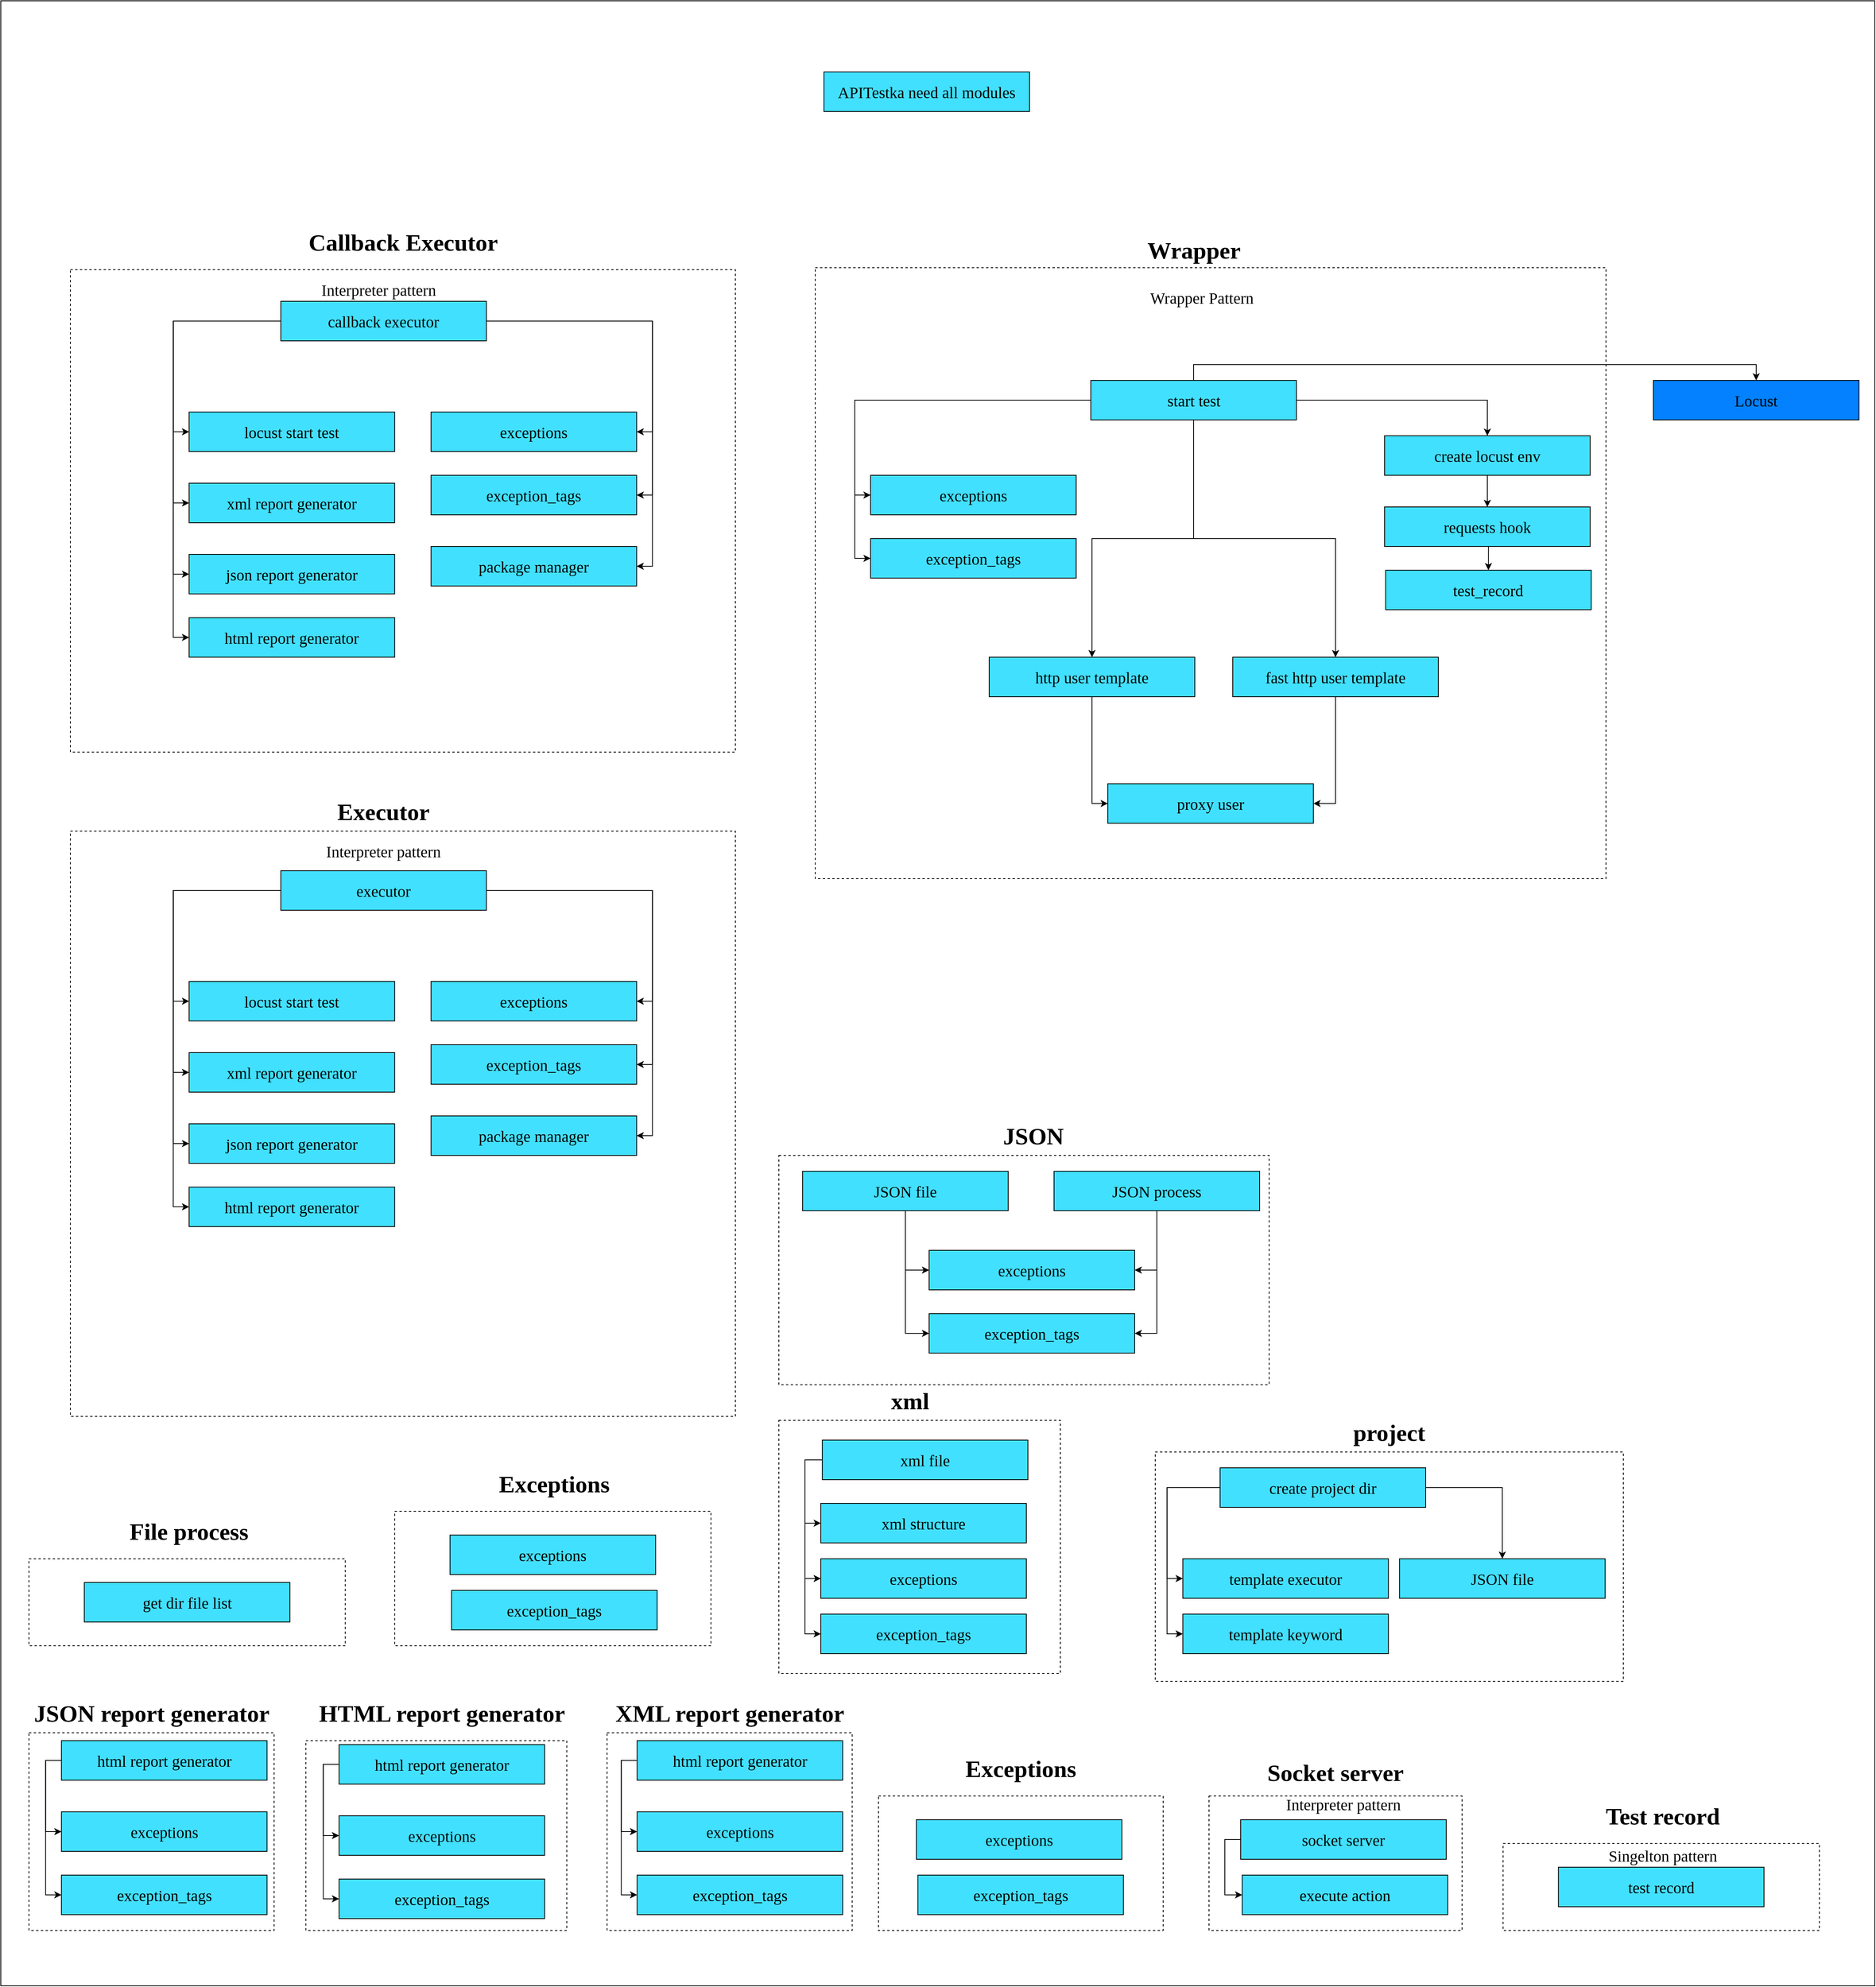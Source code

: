 <mxfile version="21.2.1" type="google">
  <diagram name="第 1 页" id="J8lM_nDxS5TgUlFvMCj_">
    <mxGraphModel grid="1" page="1" gridSize="10" guides="1" tooltips="1" connect="1" arrows="1" fold="1" pageScale="1" pageWidth="827" pageHeight="1169" math="0" shadow="0">
      <root>
        <mxCell id="0" />
        <mxCell id="1" parent="0" />
        <mxCell id="ULCW9xKcWNMjdS3p1XuG-3" value="" style="rounded=0;whiteSpace=wrap;html=1;" vertex="1" parent="1">
          <mxGeometry x="70" y="-1140" width="2370" height="2510" as="geometry" />
        </mxCell>
        <mxCell id="ULCW9xKcWNMjdS3p1XuG-5" value="" style="rounded=0;whiteSpace=wrap;html=1;dashed=1;" vertex="1" parent="1">
          <mxGeometry x="1054" y="320" width="620" height="290" as="geometry" />
        </mxCell>
        <mxCell id="ULCW9xKcWNMjdS3p1XuG-7" value="" style="rounded=0;whiteSpace=wrap;html=1;dashed=1;" vertex="1" parent="1">
          <mxGeometry x="455.79" y="1060" width="330" height="240" as="geometry" />
        </mxCell>
        <mxCell id="ULCW9xKcWNMjdS3p1XuG-8" value="" style="rounded=0;whiteSpace=wrap;html=1;dashed=1;" vertex="1" parent="1">
          <mxGeometry x="158" y="-90" width="841" height="740" as="geometry" />
        </mxCell>
        <mxCell id="ULCW9xKcWNMjdS3p1XuG-9" value="" style="rounded=0;whiteSpace=wrap;html=1;dashed=1;" vertex="1" parent="1">
          <mxGeometry x="158" y="-800" width="841" height="610" as="geometry" />
        </mxCell>
        <mxCell id="ULCW9xKcWNMjdS3p1XuG-10" value="" style="rounded=0;whiteSpace=wrap;html=1;dashed=1;" vertex="1" parent="1">
          <mxGeometry x="1100" y="-802.5" width="1000" height="772.5" as="geometry" />
        </mxCell>
        <mxCell id="ULCW9xKcWNMjdS3p1XuG-21" value="Wrapper Pattern" style="text;html=1;strokeColor=none;fillColor=none;align=center;verticalAlign=middle;whiteSpace=wrap;rounded=0;fontSize=20;fontFamily=Times New Roman;" vertex="1" parent="1">
          <mxGeometry x="1498.93" y="-780" width="180" height="30" as="geometry" />
        </mxCell>
        <mxCell id="ULCW9xKcWNMjdS3p1XuG-23" value="test_record" style="rounded=0;whiteSpace=wrap;html=1;fillColor=#42E0FF;fontFamily=Times New Roman;fontSize=20;" vertex="1" parent="1">
          <mxGeometry x="1821.36" y="-420" width="260" height="50" as="geometry" />
        </mxCell>
        <mxCell id="ULCW9xKcWNMjdS3p1XuG-26" style="edgeStyle=orthogonalEdgeStyle;rounded=0;orthogonalLoop=1;jettySize=auto;html=1;exitX=0;exitY=0.5;exitDx=0;exitDy=0;entryX=0;entryY=0.5;entryDx=0;entryDy=0;" edge="1" parent="1" source="ULCW9xKcWNMjdS3p1XuG-32" target="ULCW9xKcWNMjdS3p1XuG-35">
          <mxGeometry relative="1" as="geometry" />
        </mxCell>
        <mxCell id="ULCW9xKcWNMjdS3p1XuG-27" style="edgeStyle=orthogonalEdgeStyle;rounded=0;orthogonalLoop=1;jettySize=auto;html=1;exitX=0;exitY=0.5;exitDx=0;exitDy=0;entryX=0;entryY=0.5;entryDx=0;entryDy=0;" edge="1" parent="1" source="ULCW9xKcWNMjdS3p1XuG-32" target="ULCW9xKcWNMjdS3p1XuG-36">
          <mxGeometry relative="1" as="geometry" />
        </mxCell>
        <mxCell id="ULCW9xKcWNMjdS3p1XuG-28" style="edgeStyle=orthogonalEdgeStyle;rounded=0;orthogonalLoop=1;jettySize=auto;html=1;exitX=0;exitY=0.5;exitDx=0;exitDy=0;entryX=0;entryY=0.5;entryDx=0;entryDy=0;" edge="1" parent="1" source="ULCW9xKcWNMjdS3p1XuG-32" target="ULCW9xKcWNMjdS3p1XuG-37">
          <mxGeometry relative="1" as="geometry" />
        </mxCell>
        <mxCell id="ULCW9xKcWNMjdS3p1XuG-29" style="edgeStyle=orthogonalEdgeStyle;rounded=0;orthogonalLoop=1;jettySize=auto;html=1;exitX=1;exitY=0.5;exitDx=0;exitDy=0;entryX=1;entryY=0.5;entryDx=0;entryDy=0;" edge="1" parent="1" source="ULCW9xKcWNMjdS3p1XuG-32" target="ULCW9xKcWNMjdS3p1XuG-41">
          <mxGeometry relative="1" as="geometry" />
        </mxCell>
        <mxCell id="ULCW9xKcWNMjdS3p1XuG-30" style="edgeStyle=orthogonalEdgeStyle;rounded=0;orthogonalLoop=1;jettySize=auto;html=1;exitX=1;exitY=0.5;exitDx=0;exitDy=0;entryX=1;entryY=0.5;entryDx=0;entryDy=0;" edge="1" parent="1" source="ULCW9xKcWNMjdS3p1XuG-32" target="ULCW9xKcWNMjdS3p1XuG-42">
          <mxGeometry relative="1" as="geometry" />
        </mxCell>
        <mxCell id="ULCW9xKcWNMjdS3p1XuG-31" style="edgeStyle=orthogonalEdgeStyle;rounded=0;orthogonalLoop=1;jettySize=auto;html=1;exitX=1;exitY=0.5;exitDx=0;exitDy=0;entryX=1;entryY=0.5;entryDx=0;entryDy=0;" edge="1" parent="1" source="ULCW9xKcWNMjdS3p1XuG-32" target="ULCW9xKcWNMjdS3p1XuG-62">
          <mxGeometry relative="1" as="geometry" />
        </mxCell>
        <mxCell id="ULCW9xKcWNMjdS3p1XuG-148" style="edgeStyle=orthogonalEdgeStyle;rounded=0;orthogonalLoop=1;jettySize=auto;html=1;exitX=0;exitY=0.5;exitDx=0;exitDy=0;entryX=0;entryY=0.5;entryDx=0;entryDy=0;" edge="1" parent="1" source="ULCW9xKcWNMjdS3p1XuG-32" target="ULCW9xKcWNMjdS3p1XuG-147">
          <mxGeometry relative="1" as="geometry" />
        </mxCell>
        <mxCell id="ULCW9xKcWNMjdS3p1XuG-32" value="callback executor" style="rounded=0;whiteSpace=wrap;html=1;fillColor=#42E0FF;fontFamily=Times New Roman;fontSize=20;" vertex="1" parent="1">
          <mxGeometry x="424.14" y="-760" width="260" height="50" as="geometry" />
        </mxCell>
        <mxCell id="ULCW9xKcWNMjdS3p1XuG-35" value="xml report generator" style="rounded=0;whiteSpace=wrap;html=1;fillColor=#42E0FF;fontFamily=Times New Roman;fontSize=20;" vertex="1" parent="1">
          <mxGeometry x="308.14" y="-530" width="260" height="50" as="geometry" />
        </mxCell>
        <mxCell id="ULCW9xKcWNMjdS3p1XuG-36" value="json report generator" style="rounded=0;whiteSpace=wrap;html=1;fillColor=#42E0FF;fontFamily=Times New Roman;fontSize=20;" vertex="1" parent="1">
          <mxGeometry x="308.14" y="-440" width="260" height="50" as="geometry" />
        </mxCell>
        <mxCell id="ULCW9xKcWNMjdS3p1XuG-37" value="html report generator" style="rounded=0;whiteSpace=wrap;html=1;fillColor=#42E0FF;fontFamily=Times New Roman;fontSize=20;" vertex="1" parent="1">
          <mxGeometry x="308.14" y="-360" width="260" height="50" as="geometry" />
        </mxCell>
        <mxCell id="ULCW9xKcWNMjdS3p1XuG-38" value="Wrapper" style="text;html=1;strokeColor=none;fillColor=none;align=center;verticalAlign=middle;whiteSpace=wrap;rounded=0;fontSize=30;fontFamily=Times New Roman;fontStyle=1" vertex="1" parent="1">
          <mxGeometry x="1488.5" y="-840" width="180" height="30" as="geometry" />
        </mxCell>
        <mxCell id="ULCW9xKcWNMjdS3p1XuG-39" value="exceptions" style="rounded=0;whiteSpace=wrap;html=1;fillColor=#42E0FF;fontFamily=Times New Roman;fontSize=20;" vertex="1" parent="1">
          <mxGeometry x="1170" y="-540" width="260" height="50" as="geometry" />
        </mxCell>
        <mxCell id="ULCW9xKcWNMjdS3p1XuG-40" value="exception_tags" style="rounded=0;whiteSpace=wrap;html=1;fillColor=#42E0FF;fontFamily=Times New Roman;fontSize=20;" vertex="1" parent="1">
          <mxGeometry x="1170" y="-460" width="260" height="50" as="geometry" />
        </mxCell>
        <mxCell id="ULCW9xKcWNMjdS3p1XuG-41" value="exceptions" style="rounded=0;whiteSpace=wrap;html=1;fillColor=#42E0FF;fontFamily=Times New Roman;fontSize=20;" vertex="1" parent="1">
          <mxGeometry x="614.14" y="-620" width="260" height="50" as="geometry" />
        </mxCell>
        <mxCell id="ULCW9xKcWNMjdS3p1XuG-42" value="exception_tags" style="rounded=0;whiteSpace=wrap;html=1;fillColor=#42E0FF;fontFamily=Times New Roman;fontSize=20;" vertex="1" parent="1">
          <mxGeometry x="614.14" y="-540" width="260" height="50" as="geometry" />
        </mxCell>
        <mxCell id="ULCW9xKcWNMjdS3p1XuG-43" value="Callback Executor" style="text;html=1;strokeColor=none;fillColor=none;align=center;verticalAlign=middle;whiteSpace=wrap;rounded=0;fontSize=30;fontFamily=Times New Roman;fontStyle=1" vertex="1" parent="1">
          <mxGeometry x="446.57" y="-850" width="263.86" height="30" as="geometry" />
        </mxCell>
        <mxCell id="ULCW9xKcWNMjdS3p1XuG-44" value="APITestka need all modules" style="rounded=0;whiteSpace=wrap;html=1;fillColor=#42E0FF;fontFamily=Times New Roman;fontSize=20;" vertex="1" parent="1">
          <mxGeometry x="1111" y="-1050" width="260" height="50" as="geometry" />
        </mxCell>
        <mxCell id="ULCW9xKcWNMjdS3p1XuG-45" value="Executor" style="text;html=1;strokeColor=none;fillColor=none;align=center;verticalAlign=middle;whiteSpace=wrap;rounded=0;fontSize=30;fontFamily=Times New Roman;fontStyle=1" vertex="1" parent="1">
          <mxGeometry x="422.21" y="-130" width="263.86" height="30" as="geometry" />
        </mxCell>
        <mxCell id="ULCW9xKcWNMjdS3p1XuG-48" style="edgeStyle=orthogonalEdgeStyle;rounded=0;orthogonalLoop=1;jettySize=auto;html=1;exitX=0;exitY=0.5;exitDx=0;exitDy=0;entryX=0;entryY=0.5;entryDx=0;entryDy=0;" edge="1" parent="1" source="ULCW9xKcWNMjdS3p1XuG-54" target="ULCW9xKcWNMjdS3p1XuG-57">
          <mxGeometry relative="1" as="geometry" />
        </mxCell>
        <mxCell id="ULCW9xKcWNMjdS3p1XuG-49" style="edgeStyle=orthogonalEdgeStyle;rounded=0;orthogonalLoop=1;jettySize=auto;html=1;exitX=0;exitY=0.5;exitDx=0;exitDy=0;entryX=0;entryY=0.5;entryDx=0;entryDy=0;" edge="1" parent="1" source="ULCW9xKcWNMjdS3p1XuG-54" target="ULCW9xKcWNMjdS3p1XuG-58">
          <mxGeometry relative="1" as="geometry" />
        </mxCell>
        <mxCell id="ULCW9xKcWNMjdS3p1XuG-50" style="edgeStyle=orthogonalEdgeStyle;rounded=0;orthogonalLoop=1;jettySize=auto;html=1;exitX=0;exitY=0.5;exitDx=0;exitDy=0;entryX=0;entryY=0.5;entryDx=0;entryDy=0;" edge="1" parent="1" source="ULCW9xKcWNMjdS3p1XuG-54" target="ULCW9xKcWNMjdS3p1XuG-59">
          <mxGeometry relative="1" as="geometry" />
        </mxCell>
        <mxCell id="ULCW9xKcWNMjdS3p1XuG-51" style="edgeStyle=orthogonalEdgeStyle;rounded=0;orthogonalLoop=1;jettySize=auto;html=1;exitX=1;exitY=0.5;exitDx=0;exitDy=0;entryX=1;entryY=0.5;entryDx=0;entryDy=0;" edge="1" parent="1" source="ULCW9xKcWNMjdS3p1XuG-54" target="ULCW9xKcWNMjdS3p1XuG-60">
          <mxGeometry relative="1" as="geometry" />
        </mxCell>
        <mxCell id="ULCW9xKcWNMjdS3p1XuG-52" style="edgeStyle=orthogonalEdgeStyle;rounded=0;orthogonalLoop=1;jettySize=auto;html=1;exitX=1;exitY=0.5;exitDx=0;exitDy=0;entryX=1;entryY=0.5;entryDx=0;entryDy=0;" edge="1" parent="1" source="ULCW9xKcWNMjdS3p1XuG-54" target="ULCW9xKcWNMjdS3p1XuG-61">
          <mxGeometry relative="1" as="geometry" />
        </mxCell>
        <mxCell id="ULCW9xKcWNMjdS3p1XuG-53" style="edgeStyle=orthogonalEdgeStyle;rounded=0;orthogonalLoop=1;jettySize=auto;html=1;exitX=1;exitY=0.5;exitDx=0;exitDy=0;entryX=1;entryY=0.5;entryDx=0;entryDy=0;" edge="1" parent="1" source="ULCW9xKcWNMjdS3p1XuG-54" target="ULCW9xKcWNMjdS3p1XuG-63">
          <mxGeometry relative="1" as="geometry" />
        </mxCell>
        <mxCell id="ULCW9xKcWNMjdS3p1XuG-150" style="edgeStyle=orthogonalEdgeStyle;rounded=0;orthogonalLoop=1;jettySize=auto;html=1;exitX=0;exitY=0.5;exitDx=0;exitDy=0;entryX=0;entryY=0.5;entryDx=0;entryDy=0;" edge="1" parent="1" source="ULCW9xKcWNMjdS3p1XuG-54" target="ULCW9xKcWNMjdS3p1XuG-149">
          <mxGeometry relative="1" as="geometry" />
        </mxCell>
        <mxCell id="ULCW9xKcWNMjdS3p1XuG-54" value="executor" style="rounded=0;whiteSpace=wrap;html=1;fillColor=#42E0FF;fontFamily=Times New Roman;fontSize=20;" vertex="1" parent="1">
          <mxGeometry x="424.14" y="-40" width="260" height="50" as="geometry" />
        </mxCell>
        <mxCell id="ULCW9xKcWNMjdS3p1XuG-57" value="xml report generator" style="rounded=0;whiteSpace=wrap;html=1;fillColor=#42E0FF;fontFamily=Times New Roman;fontSize=20;" vertex="1" parent="1">
          <mxGeometry x="308.14" y="190" width="260" height="50" as="geometry" />
        </mxCell>
        <mxCell id="ULCW9xKcWNMjdS3p1XuG-58" value="json report generator" style="rounded=0;whiteSpace=wrap;html=1;fillColor=#42E0FF;fontFamily=Times New Roman;fontSize=20;" vertex="1" parent="1">
          <mxGeometry x="308.14" y="280" width="260" height="50" as="geometry" />
        </mxCell>
        <mxCell id="ULCW9xKcWNMjdS3p1XuG-59" value="html report generator" style="rounded=0;whiteSpace=wrap;html=1;fillColor=#42E0FF;fontFamily=Times New Roman;fontSize=20;" vertex="1" parent="1">
          <mxGeometry x="308.14" y="360" width="260" height="50" as="geometry" />
        </mxCell>
        <mxCell id="ULCW9xKcWNMjdS3p1XuG-60" value="exceptions" style="rounded=0;whiteSpace=wrap;html=1;fillColor=#42E0FF;fontFamily=Times New Roman;fontSize=20;" vertex="1" parent="1">
          <mxGeometry x="614.14" y="100" width="260" height="50" as="geometry" />
        </mxCell>
        <mxCell id="ULCW9xKcWNMjdS3p1XuG-61" value="exception_tags" style="rounded=0;whiteSpace=wrap;html=1;fillColor=#42E0FF;fontFamily=Times New Roman;fontSize=20;" vertex="1" parent="1">
          <mxGeometry x="614.14" y="180" width="260" height="50" as="geometry" />
        </mxCell>
        <mxCell id="ULCW9xKcWNMjdS3p1XuG-62" value="package manager" style="rounded=0;whiteSpace=wrap;html=1;fillColor=#42E0FF;fontFamily=Times New Roman;fontSize=20;" vertex="1" parent="1">
          <mxGeometry x="614.14" y="-450" width="260" height="50" as="geometry" />
        </mxCell>
        <mxCell id="ULCW9xKcWNMjdS3p1XuG-63" value="package manager" style="rounded=0;whiteSpace=wrap;html=1;fillColor=#42E0FF;fontFamily=Times New Roman;fontSize=20;" vertex="1" parent="1">
          <mxGeometry x="614.14" y="270" width="260" height="50" as="geometry" />
        </mxCell>
        <mxCell id="ULCW9xKcWNMjdS3p1XuG-64" style="edgeStyle=orthogonalEdgeStyle;rounded=0;orthogonalLoop=1;jettySize=auto;html=1;exitX=0;exitY=0.5;exitDx=0;exitDy=0;entryX=0;entryY=0.5;entryDx=0;entryDy=0;" edge="1" parent="1" source="ULCW9xKcWNMjdS3p1XuG-66" target="ULCW9xKcWNMjdS3p1XuG-67">
          <mxGeometry relative="1" as="geometry" />
        </mxCell>
        <mxCell id="ULCW9xKcWNMjdS3p1XuG-65" style="edgeStyle=orthogonalEdgeStyle;rounded=0;orthogonalLoop=1;jettySize=auto;html=1;exitX=0;exitY=0.5;exitDx=0;exitDy=0;entryX=0;entryY=0.5;entryDx=0;entryDy=0;" edge="1" parent="1" source="ULCW9xKcWNMjdS3p1XuG-66" target="ULCW9xKcWNMjdS3p1XuG-68">
          <mxGeometry relative="1" as="geometry" />
        </mxCell>
        <mxCell id="ULCW9xKcWNMjdS3p1XuG-66" value="html report generator" style="rounded=0;whiteSpace=wrap;html=1;fillColor=#42E0FF;fontFamily=Times New Roman;fontSize=20;" vertex="1" parent="1">
          <mxGeometry x="497.79" y="1065" width="260" height="50" as="geometry" />
        </mxCell>
        <mxCell id="ULCW9xKcWNMjdS3p1XuG-67" value="exceptions" style="rounded=0;whiteSpace=wrap;html=1;fillColor=#42E0FF;fontFamily=Times New Roman;fontSize=20;" vertex="1" parent="1">
          <mxGeometry x="497.79" y="1155" width="260" height="50" as="geometry" />
        </mxCell>
        <mxCell id="ULCW9xKcWNMjdS3p1XuG-68" value="exception_tags" style="rounded=0;whiteSpace=wrap;html=1;fillColor=#42E0FF;fontFamily=Times New Roman;fontSize=20;" vertex="1" parent="1">
          <mxGeometry x="497.79" y="1235" width="260" height="50" as="geometry" />
        </mxCell>
        <mxCell id="ULCW9xKcWNMjdS3p1XuG-69" value="HTML report generator" style="text;html=1;strokeColor=none;fillColor=none;align=center;verticalAlign=middle;whiteSpace=wrap;rounded=0;fontSize=30;fontFamily=Times New Roman;fontStyle=1" vertex="1" parent="1">
          <mxGeometry x="441.86" y="1010" width="371.86" height="30" as="geometry" />
        </mxCell>
        <mxCell id="ULCW9xKcWNMjdS3p1XuG-70" value="" style="rounded=0;whiteSpace=wrap;html=1;dashed=1;" vertex="1" parent="1">
          <mxGeometry x="105.64" y="1050" width="310" height="250" as="geometry" />
        </mxCell>
        <mxCell id="ULCW9xKcWNMjdS3p1XuG-71" style="edgeStyle=orthogonalEdgeStyle;rounded=0;orthogonalLoop=1;jettySize=auto;html=1;exitX=0;exitY=0.5;exitDx=0;exitDy=0;entryX=0;entryY=0.5;entryDx=0;entryDy=0;" edge="1" parent="1" source="ULCW9xKcWNMjdS3p1XuG-73" target="ULCW9xKcWNMjdS3p1XuG-74">
          <mxGeometry relative="1" as="geometry" />
        </mxCell>
        <mxCell id="ULCW9xKcWNMjdS3p1XuG-72" style="edgeStyle=orthogonalEdgeStyle;rounded=0;orthogonalLoop=1;jettySize=auto;html=1;exitX=0;exitY=0.5;exitDx=0;exitDy=0;entryX=0;entryY=0.5;entryDx=0;entryDy=0;" edge="1" parent="1" source="ULCW9xKcWNMjdS3p1XuG-73" target="ULCW9xKcWNMjdS3p1XuG-75">
          <mxGeometry relative="1" as="geometry" />
        </mxCell>
        <mxCell id="ULCW9xKcWNMjdS3p1XuG-73" value="html report generator" style="rounded=0;whiteSpace=wrap;html=1;fillColor=#42E0FF;fontFamily=Times New Roman;fontSize=20;" vertex="1" parent="1">
          <mxGeometry x="146.71" y="1060" width="260" height="50" as="geometry" />
        </mxCell>
        <mxCell id="ULCW9xKcWNMjdS3p1XuG-74" value="exceptions" style="rounded=0;whiteSpace=wrap;html=1;fillColor=#42E0FF;fontFamily=Times New Roman;fontSize=20;" vertex="1" parent="1">
          <mxGeometry x="146.71" y="1150" width="260" height="50" as="geometry" />
        </mxCell>
        <mxCell id="ULCW9xKcWNMjdS3p1XuG-75" value="exception_tags" style="rounded=0;whiteSpace=wrap;html=1;fillColor=#42E0FF;fontFamily=Times New Roman;fontSize=20;" vertex="1" parent="1">
          <mxGeometry x="146.71" y="1230" width="260" height="50" as="geometry" />
        </mxCell>
        <mxCell id="ULCW9xKcWNMjdS3p1XuG-76" value="JSON report generator" style="text;html=1;strokeColor=none;fillColor=none;align=center;verticalAlign=middle;whiteSpace=wrap;rounded=0;fontSize=30;fontFamily=Times New Roman;fontStyle=1" vertex="1" parent="1">
          <mxGeometry x="74.71" y="1010" width="371.86" height="30" as="geometry" />
        </mxCell>
        <mxCell id="ULCW9xKcWNMjdS3p1XuG-77" value="" style="rounded=0;whiteSpace=wrap;html=1;dashed=1;" vertex="1" parent="1">
          <mxGeometry x="836.72" y="1050" width="310" height="250" as="geometry" />
        </mxCell>
        <mxCell id="ULCW9xKcWNMjdS3p1XuG-78" style="edgeStyle=orthogonalEdgeStyle;rounded=0;orthogonalLoop=1;jettySize=auto;html=1;exitX=0;exitY=0.5;exitDx=0;exitDy=0;entryX=0;entryY=0.5;entryDx=0;entryDy=0;" edge="1" parent="1" source="ULCW9xKcWNMjdS3p1XuG-80" target="ULCW9xKcWNMjdS3p1XuG-81">
          <mxGeometry relative="1" as="geometry" />
        </mxCell>
        <mxCell id="ULCW9xKcWNMjdS3p1XuG-79" style="edgeStyle=orthogonalEdgeStyle;rounded=0;orthogonalLoop=1;jettySize=auto;html=1;exitX=0;exitY=0.5;exitDx=0;exitDy=0;entryX=0;entryY=0.5;entryDx=0;entryDy=0;" edge="1" parent="1" source="ULCW9xKcWNMjdS3p1XuG-80" target="ULCW9xKcWNMjdS3p1XuG-82">
          <mxGeometry relative="1" as="geometry" />
        </mxCell>
        <mxCell id="ULCW9xKcWNMjdS3p1XuG-80" value="html report generator" style="rounded=0;whiteSpace=wrap;html=1;fillColor=#42E0FF;fontFamily=Times New Roman;fontSize=20;" vertex="1" parent="1">
          <mxGeometry x="874.72" y="1060" width="260" height="50" as="geometry" />
        </mxCell>
        <mxCell id="ULCW9xKcWNMjdS3p1XuG-81" value="exceptions" style="rounded=0;whiteSpace=wrap;html=1;fillColor=#42E0FF;fontFamily=Times New Roman;fontSize=20;" vertex="1" parent="1">
          <mxGeometry x="874.72" y="1150" width="260" height="50" as="geometry" />
        </mxCell>
        <mxCell id="ULCW9xKcWNMjdS3p1XuG-82" value="exception_tags" style="rounded=0;whiteSpace=wrap;html=1;fillColor=#42E0FF;fontFamily=Times New Roman;fontSize=20;" vertex="1" parent="1">
          <mxGeometry x="874.72" y="1230" width="260" height="50" as="geometry" />
        </mxCell>
        <mxCell id="ULCW9xKcWNMjdS3p1XuG-83" value="XML report generator" style="text;html=1;strokeColor=none;fillColor=none;align=center;verticalAlign=middle;whiteSpace=wrap;rounded=0;fontSize=30;fontFamily=Times New Roman;fontStyle=1" vertex="1" parent="1">
          <mxGeometry x="805.79" y="1010" width="371.86" height="30" as="geometry" />
        </mxCell>
        <mxCell id="ULCW9xKcWNMjdS3p1XuG-93" style="edgeStyle=orthogonalEdgeStyle;rounded=0;orthogonalLoop=1;jettySize=auto;html=1;exitX=0.5;exitY=1;exitDx=0;exitDy=0;entryX=0;entryY=0.5;entryDx=0;entryDy=0;" edge="1" parent="1" source="ULCW9xKcWNMjdS3p1XuG-95" target="ULCW9xKcWNMjdS3p1XuG-98">
          <mxGeometry relative="1" as="geometry" />
        </mxCell>
        <mxCell id="ULCW9xKcWNMjdS3p1XuG-94" style="edgeStyle=orthogonalEdgeStyle;rounded=0;orthogonalLoop=1;jettySize=auto;html=1;exitX=0.5;exitY=1;exitDx=0;exitDy=0;entryX=0;entryY=0.5;entryDx=0;entryDy=0;" edge="1" parent="1" source="ULCW9xKcWNMjdS3p1XuG-95" target="ULCW9xKcWNMjdS3p1XuG-97">
          <mxGeometry relative="1" as="geometry" />
        </mxCell>
        <mxCell id="ULCW9xKcWNMjdS3p1XuG-95" value="JSON file" style="rounded=0;whiteSpace=wrap;html=1;fillColor=#42E0FF;fontFamily=Times New Roman;fontSize=20;" vertex="1" parent="1">
          <mxGeometry x="1084" y="340" width="260" height="50" as="geometry" />
        </mxCell>
        <mxCell id="ULCW9xKcWNMjdS3p1XuG-96" value="JSON" style="text;html=1;strokeColor=none;fillColor=none;align=center;verticalAlign=middle;whiteSpace=wrap;rounded=0;fontSize=30;fontFamily=Times New Roman;fontStyle=1" vertex="1" parent="1">
          <mxGeometry x="1244" y="280" width="263.86" height="30" as="geometry" />
        </mxCell>
        <mxCell id="ULCW9xKcWNMjdS3p1XuG-97" value="exceptions" style="rounded=0;whiteSpace=wrap;html=1;fillColor=#42E0FF;fontFamily=Times New Roman;fontSize=20;" vertex="1" parent="1">
          <mxGeometry x="1244" y="440" width="260" height="50" as="geometry" />
        </mxCell>
        <mxCell id="ULCW9xKcWNMjdS3p1XuG-98" value="exception_tags" style="rounded=0;whiteSpace=wrap;html=1;fillColor=#42E0FF;fontFamily=Times New Roman;fontSize=20;" vertex="1" parent="1">
          <mxGeometry x="1244" y="520" width="260" height="50" as="geometry" />
        </mxCell>
        <mxCell id="ULCW9xKcWNMjdS3p1XuG-99" style="edgeStyle=orthogonalEdgeStyle;rounded=0;orthogonalLoop=1;jettySize=auto;html=1;exitX=0.5;exitY=1;exitDx=0;exitDy=0;entryX=1;entryY=0.5;entryDx=0;entryDy=0;" edge="1" parent="1" source="ULCW9xKcWNMjdS3p1XuG-101" target="ULCW9xKcWNMjdS3p1XuG-97">
          <mxGeometry relative="1" as="geometry" />
        </mxCell>
        <mxCell id="ULCW9xKcWNMjdS3p1XuG-100" style="edgeStyle=orthogonalEdgeStyle;rounded=0;orthogonalLoop=1;jettySize=auto;html=1;exitX=0.5;exitY=1;exitDx=0;exitDy=0;entryX=1;entryY=0.5;entryDx=0;entryDy=0;" edge="1" parent="1" source="ULCW9xKcWNMjdS3p1XuG-101" target="ULCW9xKcWNMjdS3p1XuG-98">
          <mxGeometry relative="1" as="geometry" />
        </mxCell>
        <mxCell id="ULCW9xKcWNMjdS3p1XuG-101" value="JSON process" style="rounded=0;whiteSpace=wrap;html=1;fillColor=#42E0FF;fontFamily=Times New Roman;fontSize=20;" vertex="1" parent="1">
          <mxGeometry x="1402" y="340" width="260" height="50" as="geometry" />
        </mxCell>
        <mxCell id="ULCW9xKcWNMjdS3p1XuG-105" value="" style="rounded=0;whiteSpace=wrap;html=1;dashed=1;" vertex="1" parent="1">
          <mxGeometry x="105.64" y="830" width="400" height="110" as="geometry" />
        </mxCell>
        <mxCell id="ULCW9xKcWNMjdS3p1XuG-106" value="get dir file list" style="rounded=0;whiteSpace=wrap;html=1;fillColor=#42E0FF;fontFamily=Times New Roman;fontSize=20;" vertex="1" parent="1">
          <mxGeometry x="175.64" y="860" width="260" height="50" as="geometry" />
        </mxCell>
        <mxCell id="ULCW9xKcWNMjdS3p1XuG-107" value="File process" style="text;html=1;strokeColor=none;fillColor=none;align=center;verticalAlign=middle;whiteSpace=wrap;rounded=0;fontSize=30;fontFamily=Times New Roman;fontStyle=1" vertex="1" parent="1">
          <mxGeometry x="175.64" y="780" width="263.86" height="30" as="geometry" />
        </mxCell>
        <mxCell id="ULCW9xKcWNMjdS3p1XuG-108" value="" style="rounded=0;whiteSpace=wrap;html=1;dashed=1;" vertex="1" parent="1">
          <mxGeometry x="568.14" y="770" width="400" height="170" as="geometry" />
        </mxCell>
        <mxCell id="ULCW9xKcWNMjdS3p1XuG-109" value="exceptions" style="rounded=0;whiteSpace=wrap;html=1;fillColor=#42E0FF;fontFamily=Times New Roman;fontSize=20;" vertex="1" parent="1">
          <mxGeometry x="638.14" y="800" width="260" height="50" as="geometry" />
        </mxCell>
        <mxCell id="ULCW9xKcWNMjdS3p1XuG-110" value="Exceptions" style="text;html=1;strokeColor=none;fillColor=none;align=center;verticalAlign=middle;whiteSpace=wrap;rounded=0;fontSize=30;fontFamily=Times New Roman;fontStyle=1" vertex="1" parent="1">
          <mxGeometry x="638.14" y="720" width="263.86" height="30" as="geometry" />
        </mxCell>
        <mxCell id="ULCW9xKcWNMjdS3p1XuG-111" value="exception_tags" style="rounded=0;whiteSpace=wrap;html=1;fillColor=#42E0FF;fontFamily=Times New Roman;fontSize=20;" vertex="1" parent="1">
          <mxGeometry x="640.07" y="870" width="260" height="50" as="geometry" />
        </mxCell>
        <mxCell id="ULCW9xKcWNMjdS3p1XuG-112" value="" style="rounded=0;whiteSpace=wrap;html=1;dashed=1;" vertex="1" parent="1">
          <mxGeometry x="1530" y="695" width="592" height="290" as="geometry" />
        </mxCell>
        <mxCell id="ULCW9xKcWNMjdS3p1XuG-113" value="template executor" style="rounded=0;whiteSpace=wrap;html=1;fillColor=#42E0FF;fontFamily=Times New Roman;fontSize=20;" vertex="1" parent="1">
          <mxGeometry x="1564.86" y="830" width="260" height="50" as="geometry" />
        </mxCell>
        <mxCell id="ULCW9xKcWNMjdS3p1XuG-114" value="project" style="text;html=1;strokeColor=none;fillColor=none;align=center;verticalAlign=middle;whiteSpace=wrap;rounded=0;fontSize=30;fontFamily=Times New Roman;fontStyle=1" vertex="1" parent="1">
          <mxGeometry x="1694.07" y="655" width="263.86" height="30" as="geometry" />
        </mxCell>
        <mxCell id="ULCW9xKcWNMjdS3p1XuG-115" value="template keyword" style="rounded=0;whiteSpace=wrap;html=1;fillColor=#42E0FF;fontFamily=Times New Roman;fontSize=20;" vertex="1" parent="1">
          <mxGeometry x="1564.86" y="900" width="260" height="50" as="geometry" />
        </mxCell>
        <mxCell id="ULCW9xKcWNMjdS3p1XuG-116" style="edgeStyle=orthogonalEdgeStyle;rounded=0;orthogonalLoop=1;jettySize=auto;html=1;exitX=0;exitY=0.5;exitDx=0;exitDy=0;entryX=0;entryY=0.5;entryDx=0;entryDy=0;" edge="1" parent="1" source="ULCW9xKcWNMjdS3p1XuG-119" target="ULCW9xKcWNMjdS3p1XuG-113">
          <mxGeometry relative="1" as="geometry" />
        </mxCell>
        <mxCell id="ULCW9xKcWNMjdS3p1XuG-117" style="edgeStyle=orthogonalEdgeStyle;rounded=0;orthogonalLoop=1;jettySize=auto;html=1;exitX=0;exitY=0.5;exitDx=0;exitDy=0;entryX=0;entryY=0.5;entryDx=0;entryDy=0;" edge="1" parent="1" source="ULCW9xKcWNMjdS3p1XuG-119" target="ULCW9xKcWNMjdS3p1XuG-115">
          <mxGeometry relative="1" as="geometry" />
        </mxCell>
        <mxCell id="ULCW9xKcWNMjdS3p1XuG-118" style="edgeStyle=orthogonalEdgeStyle;rounded=0;orthogonalLoop=1;jettySize=auto;html=1;exitX=1;exitY=0.5;exitDx=0;exitDy=0;entryX=0.5;entryY=0;entryDx=0;entryDy=0;" edge="1" parent="1" source="ULCW9xKcWNMjdS3p1XuG-119" target="ULCW9xKcWNMjdS3p1XuG-120">
          <mxGeometry relative="1" as="geometry" />
        </mxCell>
        <mxCell id="ULCW9xKcWNMjdS3p1XuG-119" value="create project dir" style="rounded=0;whiteSpace=wrap;html=1;fillColor=#42E0FF;fontFamily=Times New Roman;fontSize=20;" vertex="1" parent="1">
          <mxGeometry x="1612.0" y="715" width="260" height="50" as="geometry" />
        </mxCell>
        <mxCell id="ULCW9xKcWNMjdS3p1XuG-120" value="JSON file" style="rounded=0;whiteSpace=wrap;html=1;fillColor=#42E0FF;fontFamily=Times New Roman;fontSize=20;" vertex="1" parent="1">
          <mxGeometry x="1838.93" y="830" width="260" height="50" as="geometry" />
        </mxCell>
        <mxCell id="ULCW9xKcWNMjdS3p1XuG-121" value="" style="rounded=0;whiteSpace=wrap;html=1;dashed=1;" vertex="1" parent="1">
          <mxGeometry x="1180" y="1130" width="360" height="170" as="geometry" />
        </mxCell>
        <mxCell id="ULCW9xKcWNMjdS3p1XuG-122" value="exceptions" style="rounded=0;whiteSpace=wrap;html=1;fillColor=#42E0FF;fontFamily=Times New Roman;fontSize=20;" vertex="1" parent="1">
          <mxGeometry x="1227.86" y="1160" width="260" height="50" as="geometry" />
        </mxCell>
        <mxCell id="ULCW9xKcWNMjdS3p1XuG-123" value="Exceptions" style="text;html=1;strokeColor=none;fillColor=none;align=center;verticalAlign=middle;whiteSpace=wrap;rounded=0;fontSize=30;fontFamily=Times New Roman;fontStyle=1" vertex="1" parent="1">
          <mxGeometry x="1227.86" y="1080" width="263.86" height="30" as="geometry" />
        </mxCell>
        <mxCell id="ULCW9xKcWNMjdS3p1XuG-124" value="exception_tags" style="rounded=0;whiteSpace=wrap;html=1;fillColor=#42E0FF;fontFamily=Times New Roman;fontSize=20;" vertex="1" parent="1">
          <mxGeometry x="1229.79" y="1230" width="260" height="50" as="geometry" />
        </mxCell>
        <mxCell id="ULCW9xKcWNMjdS3p1XuG-125" value="" style="rounded=0;whiteSpace=wrap;html=1;dashed=1;" vertex="1" parent="1">
          <mxGeometry x="1598" y="1130" width="320" height="170" as="geometry" />
        </mxCell>
        <mxCell id="ULCW9xKcWNMjdS3p1XuG-126" style="edgeStyle=orthogonalEdgeStyle;rounded=0;orthogonalLoop=1;jettySize=auto;html=1;exitX=0;exitY=0.5;exitDx=0;exitDy=0;entryX=0;entryY=0.5;entryDx=0;entryDy=0;" edge="1" parent="1" source="ULCW9xKcWNMjdS3p1XuG-127" target="ULCW9xKcWNMjdS3p1XuG-129">
          <mxGeometry relative="1" as="geometry" />
        </mxCell>
        <mxCell id="ULCW9xKcWNMjdS3p1XuG-127" value="socket server" style="rounded=0;whiteSpace=wrap;html=1;fillColor=#42E0FF;fontFamily=Times New Roman;fontSize=20;" vertex="1" parent="1">
          <mxGeometry x="1638" y="1160" width="260" height="50" as="geometry" />
        </mxCell>
        <mxCell id="ULCW9xKcWNMjdS3p1XuG-128" value="Socket server" style="text;html=1;strokeColor=none;fillColor=none;align=center;verticalAlign=middle;whiteSpace=wrap;rounded=0;fontSize=30;fontFamily=Times New Roman;fontStyle=1" vertex="1" parent="1">
          <mxGeometry x="1626.07" y="1085" width="263.86" height="30" as="geometry" />
        </mxCell>
        <mxCell id="ULCW9xKcWNMjdS3p1XuG-129" value="execute action" style="rounded=0;whiteSpace=wrap;html=1;fillColor=#42E0FF;fontFamily=Times New Roman;fontSize=20;" vertex="1" parent="1">
          <mxGeometry x="1639.93" y="1230" width="260" height="50" as="geometry" />
        </mxCell>
        <mxCell id="ULCW9xKcWNMjdS3p1XuG-130" value="" style="rounded=0;whiteSpace=wrap;html=1;dashed=1;" vertex="1" parent="1">
          <mxGeometry x="1969.86" y="1190" width="400" height="110" as="geometry" />
        </mxCell>
        <mxCell id="ULCW9xKcWNMjdS3p1XuG-131" value="test record" style="rounded=0;whiteSpace=wrap;html=1;fillColor=#42E0FF;fontFamily=Times New Roman;fontSize=20;" vertex="1" parent="1">
          <mxGeometry x="2039.86" y="1220" width="260" height="50" as="geometry" />
        </mxCell>
        <mxCell id="ULCW9xKcWNMjdS3p1XuG-132" value="Test record" style="text;html=1;strokeColor=none;fillColor=none;align=center;verticalAlign=middle;whiteSpace=wrap;rounded=0;fontSize=30;fontFamily=Times New Roman;fontStyle=1" vertex="1" parent="1">
          <mxGeometry x="2039.86" y="1140" width="263.86" height="30" as="geometry" />
        </mxCell>
        <mxCell id="ULCW9xKcWNMjdS3p1XuG-133" value="" style="rounded=0;whiteSpace=wrap;html=1;dashed=1;" vertex="1" parent="1">
          <mxGeometry x="1054" y="655" width="356" height="320" as="geometry" />
        </mxCell>
        <mxCell id="ULCW9xKcWNMjdS3p1XuG-134" value="xml" style="text;html=1;strokeColor=none;fillColor=none;align=center;verticalAlign=middle;whiteSpace=wrap;rounded=0;fontSize=30;fontFamily=Times New Roman;fontStyle=1" vertex="1" parent="1">
          <mxGeometry x="1087.65" y="615" width="263.86" height="30" as="geometry" />
        </mxCell>
        <mxCell id="ULCW9xKcWNMjdS3p1XuG-135" style="edgeStyle=orthogonalEdgeStyle;rounded=0;orthogonalLoop=1;jettySize=auto;html=1;exitX=0;exitY=0.5;exitDx=0;exitDy=0;entryX=0;entryY=0.5;entryDx=0;entryDy=0;" edge="1" parent="1" source="ULCW9xKcWNMjdS3p1XuG-138" target="ULCW9xKcWNMjdS3p1XuG-139">
          <mxGeometry relative="1" as="geometry" />
        </mxCell>
        <mxCell id="ULCW9xKcWNMjdS3p1XuG-136" style="edgeStyle=orthogonalEdgeStyle;rounded=0;orthogonalLoop=1;jettySize=auto;html=1;exitX=0;exitY=0.5;exitDx=0;exitDy=0;entryX=0;entryY=0.5;entryDx=0;entryDy=0;" edge="1" parent="1" source="ULCW9xKcWNMjdS3p1XuG-138" target="ULCW9xKcWNMjdS3p1XuG-140">
          <mxGeometry relative="1" as="geometry" />
        </mxCell>
        <mxCell id="ULCW9xKcWNMjdS3p1XuG-137" style="edgeStyle=orthogonalEdgeStyle;rounded=0;orthogonalLoop=1;jettySize=auto;html=1;exitX=0;exitY=0.5;exitDx=0;exitDy=0;entryX=0;entryY=0.5;entryDx=0;entryDy=0;" edge="1" parent="1" source="ULCW9xKcWNMjdS3p1XuG-138" target="ULCW9xKcWNMjdS3p1XuG-141">
          <mxGeometry relative="1" as="geometry" />
        </mxCell>
        <mxCell id="ULCW9xKcWNMjdS3p1XuG-138" value="xml file" style="rounded=0;whiteSpace=wrap;html=1;fillColor=#42E0FF;fontFamily=Times New Roman;fontSize=20;" vertex="1" parent="1">
          <mxGeometry x="1108.93" y="680" width="260" height="50" as="geometry" />
        </mxCell>
        <mxCell id="ULCW9xKcWNMjdS3p1XuG-139" value="xml structure" style="rounded=0;whiteSpace=wrap;html=1;fillColor=#42E0FF;fontFamily=Times New Roman;fontSize=20;" vertex="1" parent="1">
          <mxGeometry x="1107.0" y="760" width="260" height="50" as="geometry" />
        </mxCell>
        <mxCell id="ULCW9xKcWNMjdS3p1XuG-140" value="exceptions" style="rounded=0;whiteSpace=wrap;html=1;fillColor=#42E0FF;fontFamily=Times New Roman;fontSize=20;" vertex="1" parent="1">
          <mxGeometry x="1107" y="830" width="260" height="50" as="geometry" />
        </mxCell>
        <mxCell id="ULCW9xKcWNMjdS3p1XuG-141" value="exception_tags" style="rounded=0;whiteSpace=wrap;html=1;fillColor=#42E0FF;fontFamily=Times New Roman;fontSize=20;" vertex="1" parent="1">
          <mxGeometry x="1107" y="900" width="260" height="50" as="geometry" />
        </mxCell>
        <mxCell id="ULCW9xKcWNMjdS3p1XuG-142" value="Interpreter pattern" style="text;html=1;strokeColor=none;fillColor=none;align=center;verticalAlign=middle;whiteSpace=wrap;rounded=0;fontSize=20;fontFamily=Times New Roman;" vertex="1" parent="1">
          <mxGeometry x="464.14" y="-80" width="180" height="30" as="geometry" />
        </mxCell>
        <mxCell id="ULCW9xKcWNMjdS3p1XuG-143" value="Interpreter pattern" style="text;html=1;strokeColor=none;fillColor=none;align=center;verticalAlign=middle;whiteSpace=wrap;rounded=0;fontSize=20;fontFamily=Times New Roman;" vertex="1" parent="1">
          <mxGeometry x="458.14" y="-790" width="180" height="30" as="geometry" />
        </mxCell>
        <mxCell id="ULCW9xKcWNMjdS3p1XuG-144" value="Interpreter pattern" style="text;html=1;strokeColor=none;fillColor=none;align=center;verticalAlign=middle;whiteSpace=wrap;rounded=0;fontSize=20;fontFamily=Times New Roman;" vertex="1" parent="1">
          <mxGeometry x="1678" y="1125" width="180" height="30" as="geometry" />
        </mxCell>
        <mxCell id="ULCW9xKcWNMjdS3p1XuG-145" value="Singelton pattern" style="text;html=1;strokeColor=none;fillColor=none;align=center;verticalAlign=middle;whiteSpace=wrap;rounded=0;fontSize=20;fontFamily=Times New Roman;" vertex="1" parent="1">
          <mxGeometry x="2081.79" y="1190" width="180" height="30" as="geometry" />
        </mxCell>
        <mxCell id="ULCW9xKcWNMjdS3p1XuG-147" value="locust start test" style="rounded=0;whiteSpace=wrap;html=1;fillColor=#42E0FF;fontFamily=Times New Roman;fontSize=20;" vertex="1" parent="1">
          <mxGeometry x="308.14" y="-620" width="260" height="50" as="geometry" />
        </mxCell>
        <mxCell id="ULCW9xKcWNMjdS3p1XuG-149" value="locust start test" style="rounded=0;whiteSpace=wrap;html=1;fillColor=#42E0FF;fontFamily=Times New Roman;fontSize=20;" vertex="1" parent="1">
          <mxGeometry x="308.14" y="100" width="260" height="50" as="geometry" />
        </mxCell>
        <mxCell id="ULCW9xKcWNMjdS3p1XuG-168" style="edgeStyle=orthogonalEdgeStyle;rounded=0;orthogonalLoop=1;jettySize=auto;html=1;exitX=0.5;exitY=1;exitDx=0;exitDy=0;" edge="1" parent="1" source="ULCW9xKcWNMjdS3p1XuG-151" target="ULCW9xKcWNMjdS3p1XuG-153">
          <mxGeometry relative="1" as="geometry" />
        </mxCell>
        <mxCell id="ULCW9xKcWNMjdS3p1XuG-151" value="create locust env" style="rounded=0;whiteSpace=wrap;html=1;fillColor=#42E0FF;fontFamily=Times New Roman;fontSize=20;" vertex="1" parent="1">
          <mxGeometry x="1820.0" y="-590" width="260" height="50" as="geometry" />
        </mxCell>
        <mxCell id="ULCW9xKcWNMjdS3p1XuG-162" style="edgeStyle=orthogonalEdgeStyle;rounded=0;orthogonalLoop=1;jettySize=auto;html=1;exitX=0.5;exitY=1;exitDx=0;exitDy=0;entryX=0.5;entryY=0;entryDx=0;entryDy=0;" edge="1" parent="1" source="ULCW9xKcWNMjdS3p1XuG-153" target="ULCW9xKcWNMjdS3p1XuG-23">
          <mxGeometry relative="1" as="geometry" />
        </mxCell>
        <mxCell id="ULCW9xKcWNMjdS3p1XuG-153" value="requests hook" style="rounded=0;whiteSpace=wrap;html=1;fillColor=#42E0FF;fontFamily=Times New Roman;fontSize=20;" vertex="1" parent="1">
          <mxGeometry x="1820" y="-500" width="260" height="50" as="geometry" />
        </mxCell>
        <mxCell id="ULCW9xKcWNMjdS3p1XuG-154" value="proxy user" style="rounded=0;whiteSpace=wrap;html=1;fillColor=#42E0FF;fontFamily=Times New Roman;fontSize=20;" vertex="1" parent="1">
          <mxGeometry x="1470.0" y="-150" width="260" height="50" as="geometry" />
        </mxCell>
        <mxCell id="ULCW9xKcWNMjdS3p1XuG-159" style="edgeStyle=orthogonalEdgeStyle;rounded=0;orthogonalLoop=1;jettySize=auto;html=1;exitX=0;exitY=0.5;exitDx=0;exitDy=0;entryX=0;entryY=0.5;entryDx=0;entryDy=0;" edge="1" parent="1" source="ULCW9xKcWNMjdS3p1XuG-155" target="ULCW9xKcWNMjdS3p1XuG-39">
          <mxGeometry relative="1" as="geometry" />
        </mxCell>
        <mxCell id="ULCW9xKcWNMjdS3p1XuG-160" style="edgeStyle=orthogonalEdgeStyle;rounded=0;orthogonalLoop=1;jettySize=auto;html=1;exitX=0;exitY=0.5;exitDx=0;exitDy=0;entryX=0;entryY=0.5;entryDx=0;entryDy=0;" edge="1" parent="1" source="ULCW9xKcWNMjdS3p1XuG-155" target="ULCW9xKcWNMjdS3p1XuG-40">
          <mxGeometry relative="1" as="geometry" />
        </mxCell>
        <mxCell id="ULCW9xKcWNMjdS3p1XuG-169" style="edgeStyle=orthogonalEdgeStyle;rounded=0;orthogonalLoop=1;jettySize=auto;html=1;exitX=1;exitY=0.5;exitDx=0;exitDy=0;entryX=0.5;entryY=0;entryDx=0;entryDy=0;" edge="1" parent="1" source="ULCW9xKcWNMjdS3p1XuG-155" target="ULCW9xKcWNMjdS3p1XuG-151">
          <mxGeometry relative="1" as="geometry" />
        </mxCell>
        <mxCell id="ULCW9xKcWNMjdS3p1XuG-170" style="edgeStyle=orthogonalEdgeStyle;rounded=0;orthogonalLoop=1;jettySize=auto;html=1;exitX=0.5;exitY=1;exitDx=0;exitDy=0;" edge="1" parent="1" source="ULCW9xKcWNMjdS3p1XuG-155" target="ULCW9xKcWNMjdS3p1XuG-157">
          <mxGeometry relative="1" as="geometry" />
        </mxCell>
        <mxCell id="ULCW9xKcWNMjdS3p1XuG-171" style="edgeStyle=orthogonalEdgeStyle;rounded=0;orthogonalLoop=1;jettySize=auto;html=1;exitX=0.5;exitY=1;exitDx=0;exitDy=0;" edge="1" parent="1" source="ULCW9xKcWNMjdS3p1XuG-155" target="ULCW9xKcWNMjdS3p1XuG-156">
          <mxGeometry relative="1" as="geometry" />
        </mxCell>
        <mxCell id="ULCW9xKcWNMjdS3p1XuG-175" style="edgeStyle=orthogonalEdgeStyle;rounded=0;orthogonalLoop=1;jettySize=auto;html=1;exitX=0.5;exitY=0;exitDx=0;exitDy=0;entryX=0.5;entryY=0;entryDx=0;entryDy=0;" edge="1" parent="1" source="ULCW9xKcWNMjdS3p1XuG-155" target="ULCW9xKcWNMjdS3p1XuG-174">
          <mxGeometry relative="1" as="geometry" />
        </mxCell>
        <mxCell id="ULCW9xKcWNMjdS3p1XuG-155" value="start test" style="rounded=0;whiteSpace=wrap;html=1;fillColor=#42E0FF;fontFamily=Times New Roman;fontSize=20;" vertex="1" parent="1">
          <mxGeometry x="1448.5" y="-660" width="260" height="50" as="geometry" />
        </mxCell>
        <mxCell id="ULCW9xKcWNMjdS3p1XuG-173" style="edgeStyle=orthogonalEdgeStyle;rounded=0;orthogonalLoop=1;jettySize=auto;html=1;exitX=0.5;exitY=1;exitDx=0;exitDy=0;entryX=1;entryY=0.5;entryDx=0;entryDy=0;" edge="1" parent="1" source="ULCW9xKcWNMjdS3p1XuG-156" target="ULCW9xKcWNMjdS3p1XuG-154">
          <mxGeometry relative="1" as="geometry" />
        </mxCell>
        <mxCell id="ULCW9xKcWNMjdS3p1XuG-156" value="fast http user template" style="rounded=0;whiteSpace=wrap;html=1;fillColor=#42E0FF;fontFamily=Times New Roman;fontSize=20;" vertex="1" parent="1">
          <mxGeometry x="1628" y="-310" width="260" height="50" as="geometry" />
        </mxCell>
        <mxCell id="ULCW9xKcWNMjdS3p1XuG-172" style="edgeStyle=orthogonalEdgeStyle;rounded=0;orthogonalLoop=1;jettySize=auto;html=1;exitX=0.5;exitY=1;exitDx=0;exitDy=0;entryX=0;entryY=0.5;entryDx=0;entryDy=0;" edge="1" parent="1" source="ULCW9xKcWNMjdS3p1XuG-157" target="ULCW9xKcWNMjdS3p1XuG-154">
          <mxGeometry relative="1" as="geometry" />
        </mxCell>
        <mxCell id="ULCW9xKcWNMjdS3p1XuG-157" value="http user template" style="rounded=0;whiteSpace=wrap;html=1;fillColor=#42E0FF;fontFamily=Times New Roman;fontSize=20;" vertex="1" parent="1">
          <mxGeometry x="1320" y="-310" width="260" height="50" as="geometry" />
        </mxCell>
        <mxCell id="ULCW9xKcWNMjdS3p1XuG-174" value="Locust" style="rounded=0;whiteSpace=wrap;html=1;fillColor=#0381FF;fontFamily=Times New Roman;fontSize=20;" vertex="1" parent="1">
          <mxGeometry x="2160" y="-660" width="260" height="50" as="geometry" />
        </mxCell>
      </root>
    </mxGraphModel>
  </diagram>
</mxfile>
